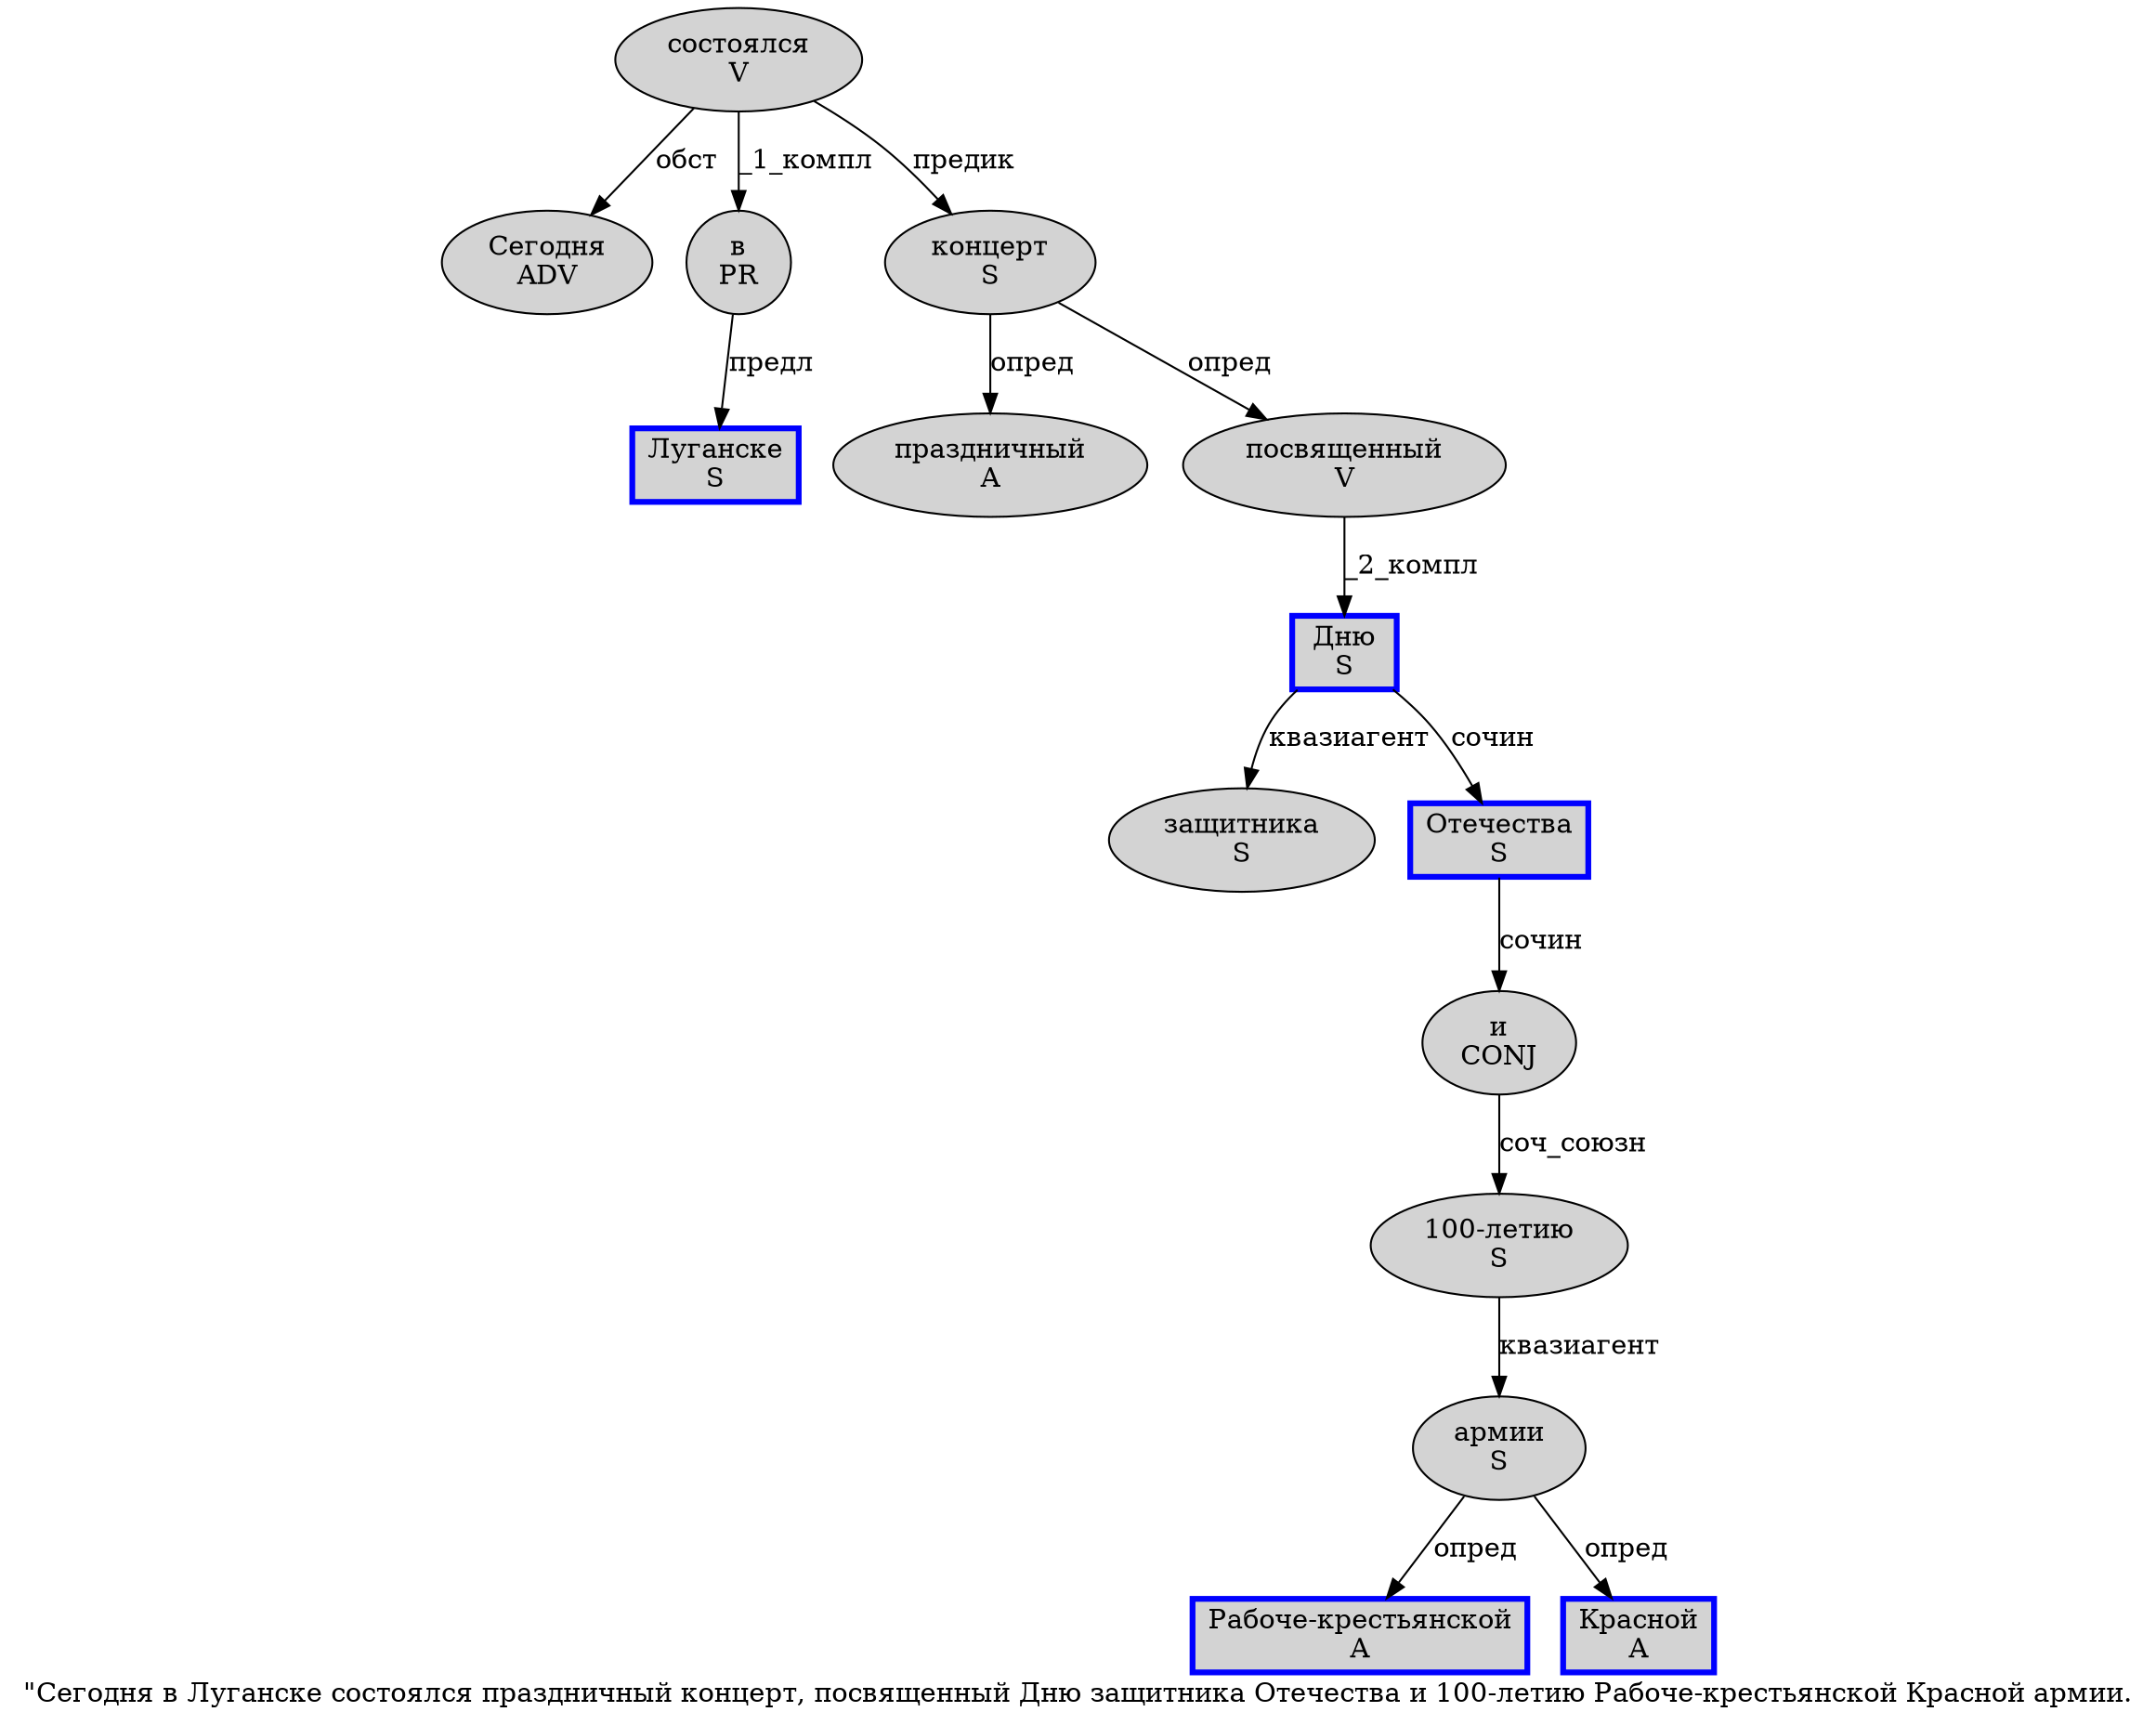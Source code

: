 digraph SENTENCE_1001 {
	graph [label="\"Сегодня в Луганске состоялся праздничный концерт, посвященный Дню защитника Отечества и 100-летию Рабоче-крестьянской Красной армии."]
	node [style=filled]
		1 [label="Сегодня
ADV" color="" fillcolor=lightgray penwidth=1 shape=ellipse]
		2 [label="в
PR" color="" fillcolor=lightgray penwidth=1 shape=ellipse]
		3 [label="Луганске
S" color=blue fillcolor=lightgray penwidth=3 shape=box]
		4 [label="состоялся
V" color="" fillcolor=lightgray penwidth=1 shape=ellipse]
		5 [label="праздничный
A" color="" fillcolor=lightgray penwidth=1 shape=ellipse]
		6 [label="концерт
S" color="" fillcolor=lightgray penwidth=1 shape=ellipse]
		8 [label="посвященный
V" color="" fillcolor=lightgray penwidth=1 shape=ellipse]
		9 [label="Дню
S" color=blue fillcolor=lightgray penwidth=3 shape=box]
		10 [label="защитника
S" color="" fillcolor=lightgray penwidth=1 shape=ellipse]
		11 [label="Отечества
S" color=blue fillcolor=lightgray penwidth=3 shape=box]
		12 [label="и
CONJ" color="" fillcolor=lightgray penwidth=1 shape=ellipse]
		13 [label="100-летию
S" color="" fillcolor=lightgray penwidth=1 shape=ellipse]
		14 [label="Рабоче-крестьянской
A" color=blue fillcolor=lightgray penwidth=3 shape=box]
		15 [label="Красной
A" color=blue fillcolor=lightgray penwidth=3 shape=box]
		16 [label="армии
S" color="" fillcolor=lightgray penwidth=1 shape=ellipse]
			6 -> 5 [label="опред"]
			6 -> 8 [label="опред"]
			13 -> 16 [label="квазиагент"]
			9 -> 10 [label="квазиагент"]
			9 -> 11 [label="сочин"]
			8 -> 9 [label="_2_компл"]
			12 -> 13 [label="соч_союзн"]
			11 -> 12 [label="сочин"]
			4 -> 1 [label="обст"]
			4 -> 2 [label="_1_компл"]
			4 -> 6 [label="предик"]
			2 -> 3 [label="предл"]
			16 -> 14 [label="опред"]
			16 -> 15 [label="опред"]
}